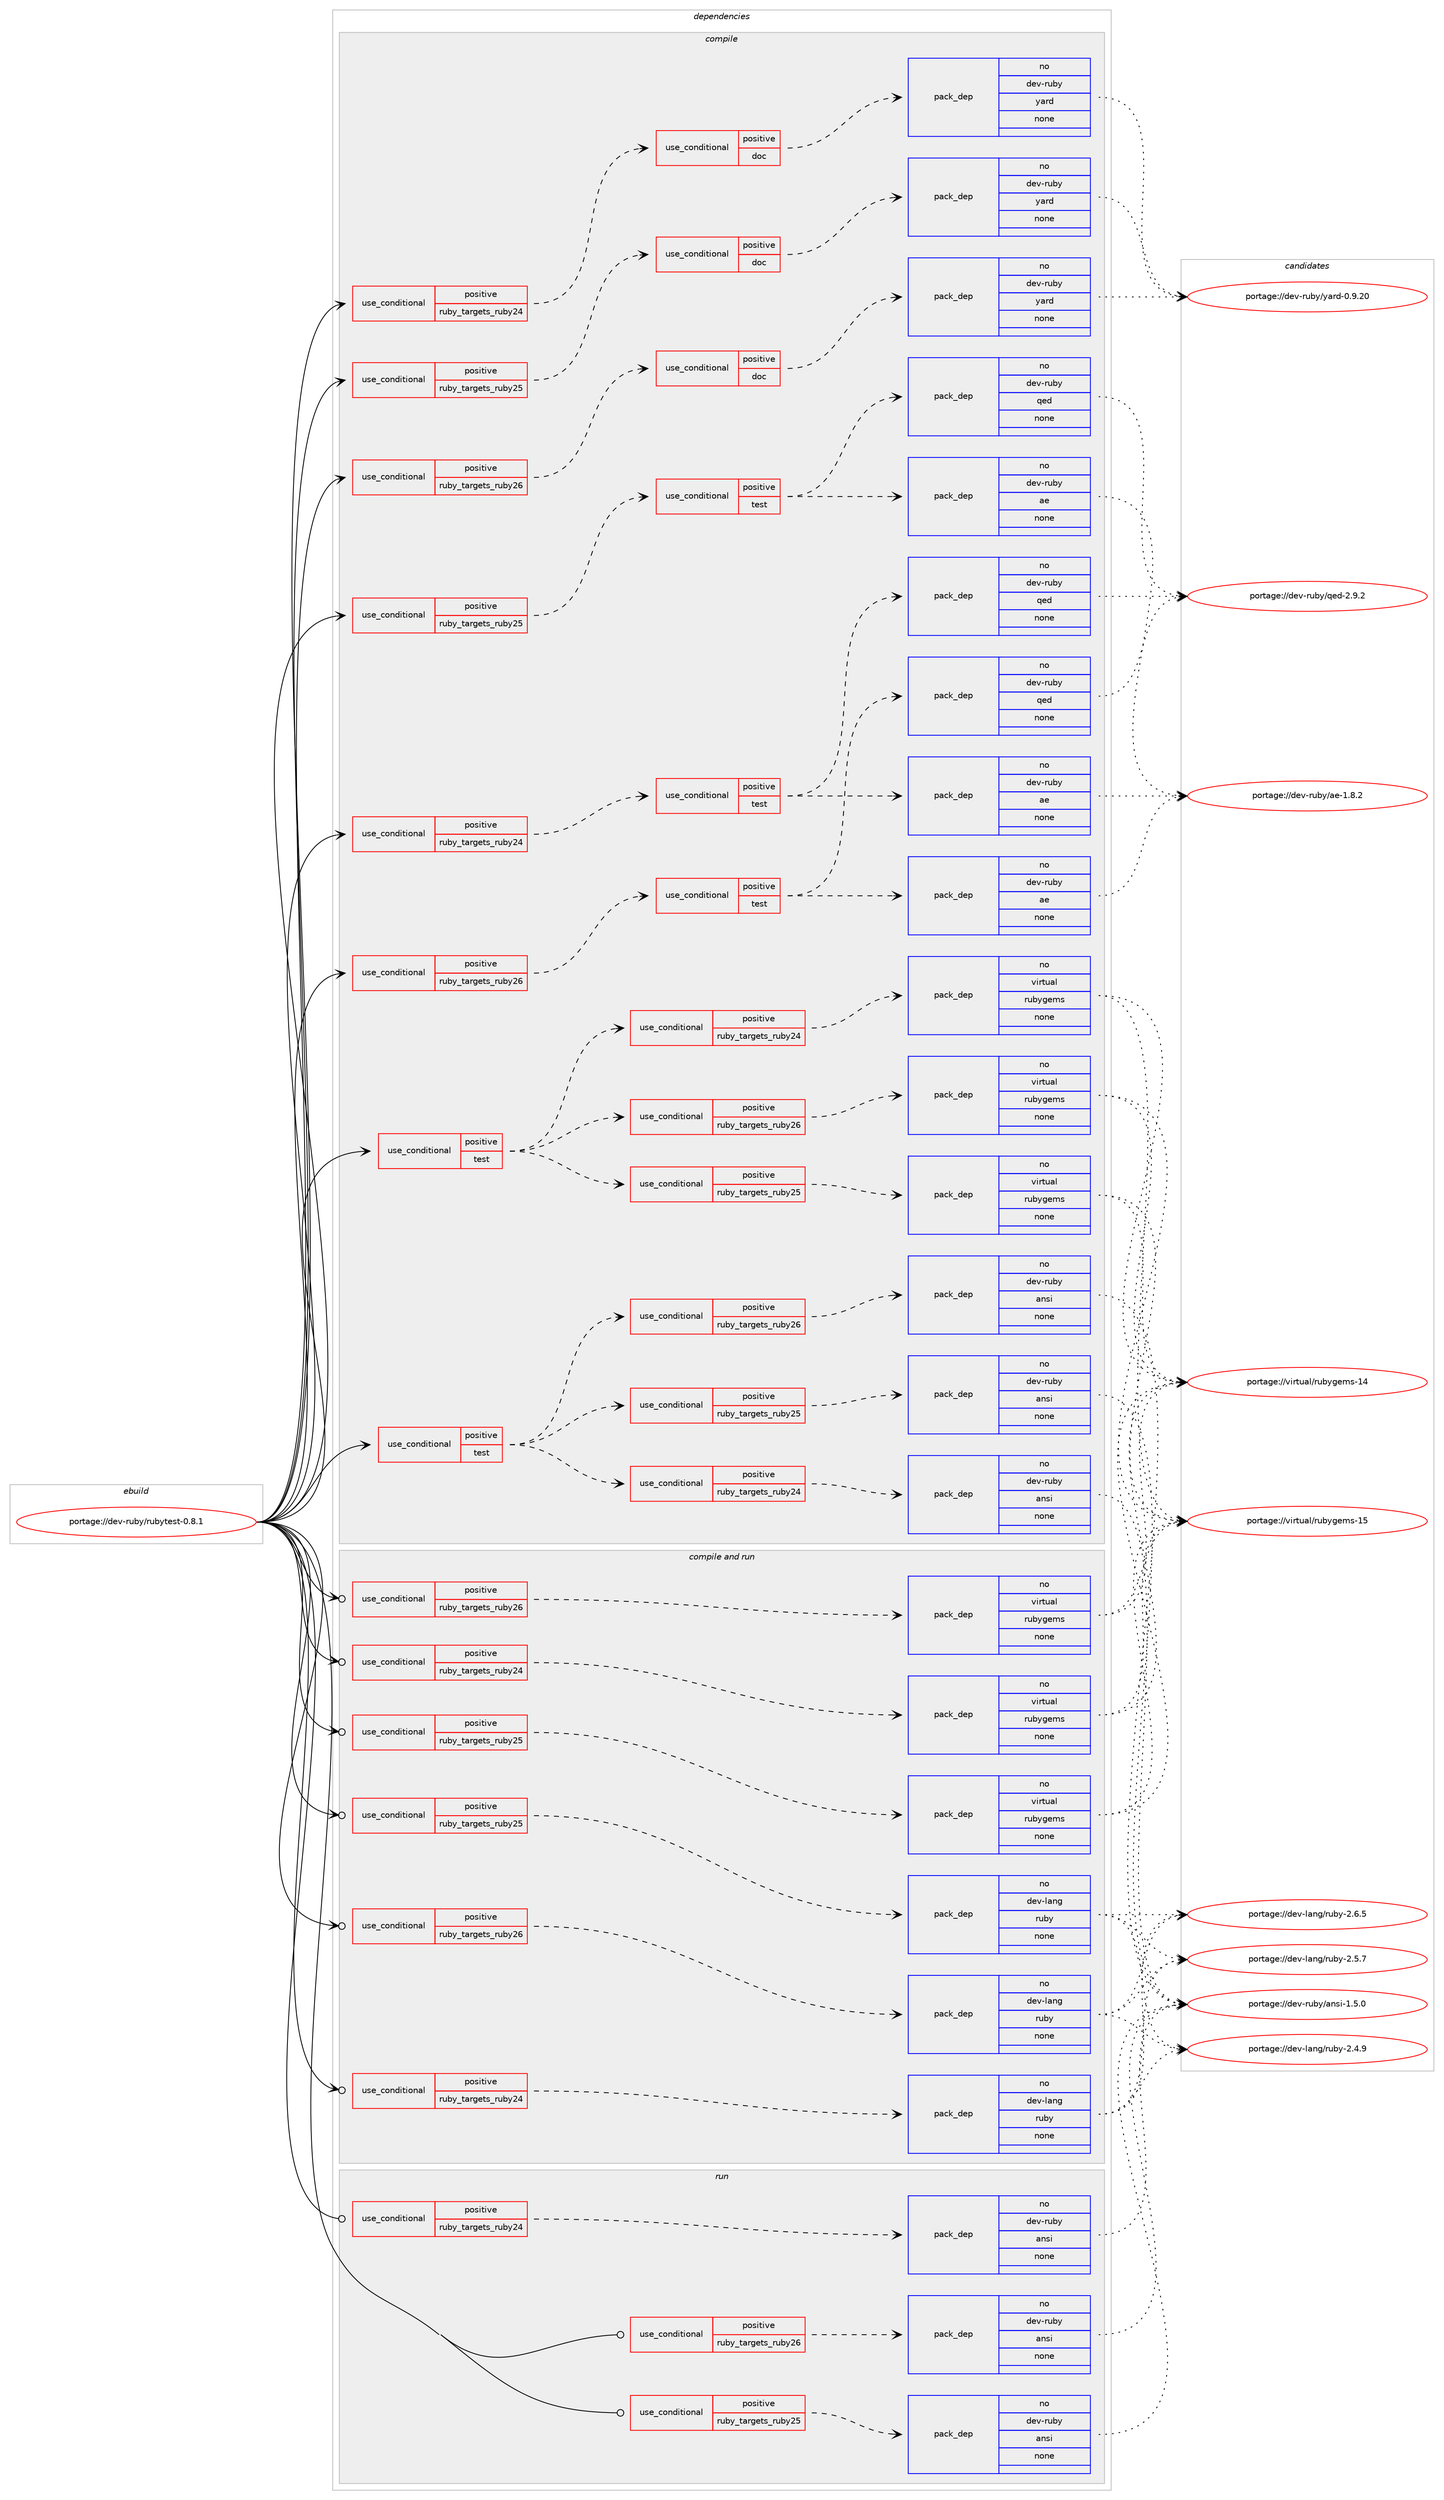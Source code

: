 digraph prolog {

# *************
# Graph options
# *************

newrank=true;
concentrate=true;
compound=true;
graph [rankdir=LR,fontname=Helvetica,fontsize=10,ranksep=1.5];#, ranksep=2.5, nodesep=0.2];
edge  [arrowhead=vee];
node  [fontname=Helvetica,fontsize=10];

# **********
# The ebuild
# **********

subgraph cluster_leftcol {
color=gray;
rank=same;
label=<<i>ebuild</i>>;
id [label="portage://dev-ruby/rubytest-0.8.1", color=red, width=4, href="../dev-ruby/rubytest-0.8.1.svg"];
}

# ****************
# The dependencies
# ****************

subgraph cluster_midcol {
color=gray;
label=<<i>dependencies</i>>;
subgraph cluster_compile {
fillcolor="#eeeeee";
style=filled;
label=<<i>compile</i>>;
subgraph cond65410 {
dependency247807 [label=<<TABLE BORDER="0" CELLBORDER="1" CELLSPACING="0" CELLPADDING="4"><TR><TD ROWSPAN="3" CELLPADDING="10">use_conditional</TD></TR><TR><TD>positive</TD></TR><TR><TD>ruby_targets_ruby24</TD></TR></TABLE>>, shape=none, color=red];
subgraph cond65411 {
dependency247808 [label=<<TABLE BORDER="0" CELLBORDER="1" CELLSPACING="0" CELLPADDING="4"><TR><TD ROWSPAN="3" CELLPADDING="10">use_conditional</TD></TR><TR><TD>positive</TD></TR><TR><TD>doc</TD></TR></TABLE>>, shape=none, color=red];
subgraph pack178842 {
dependency247809 [label=<<TABLE BORDER="0" CELLBORDER="1" CELLSPACING="0" CELLPADDING="4" WIDTH="220"><TR><TD ROWSPAN="6" CELLPADDING="30">pack_dep</TD></TR><TR><TD WIDTH="110">no</TD></TR><TR><TD>dev-ruby</TD></TR><TR><TD>yard</TD></TR><TR><TD>none</TD></TR><TR><TD></TD></TR></TABLE>>, shape=none, color=blue];
}
dependency247808:e -> dependency247809:w [weight=20,style="dashed",arrowhead="vee"];
}
dependency247807:e -> dependency247808:w [weight=20,style="dashed",arrowhead="vee"];
}
id:e -> dependency247807:w [weight=20,style="solid",arrowhead="vee"];
subgraph cond65412 {
dependency247810 [label=<<TABLE BORDER="0" CELLBORDER="1" CELLSPACING="0" CELLPADDING="4"><TR><TD ROWSPAN="3" CELLPADDING="10">use_conditional</TD></TR><TR><TD>positive</TD></TR><TR><TD>ruby_targets_ruby24</TD></TR></TABLE>>, shape=none, color=red];
subgraph cond65413 {
dependency247811 [label=<<TABLE BORDER="0" CELLBORDER="1" CELLSPACING="0" CELLPADDING="4"><TR><TD ROWSPAN="3" CELLPADDING="10">use_conditional</TD></TR><TR><TD>positive</TD></TR><TR><TD>test</TD></TR></TABLE>>, shape=none, color=red];
subgraph pack178843 {
dependency247812 [label=<<TABLE BORDER="0" CELLBORDER="1" CELLSPACING="0" CELLPADDING="4" WIDTH="220"><TR><TD ROWSPAN="6" CELLPADDING="30">pack_dep</TD></TR><TR><TD WIDTH="110">no</TD></TR><TR><TD>dev-ruby</TD></TR><TR><TD>ae</TD></TR><TR><TD>none</TD></TR><TR><TD></TD></TR></TABLE>>, shape=none, color=blue];
}
dependency247811:e -> dependency247812:w [weight=20,style="dashed",arrowhead="vee"];
subgraph pack178844 {
dependency247813 [label=<<TABLE BORDER="0" CELLBORDER="1" CELLSPACING="0" CELLPADDING="4" WIDTH="220"><TR><TD ROWSPAN="6" CELLPADDING="30">pack_dep</TD></TR><TR><TD WIDTH="110">no</TD></TR><TR><TD>dev-ruby</TD></TR><TR><TD>qed</TD></TR><TR><TD>none</TD></TR><TR><TD></TD></TR></TABLE>>, shape=none, color=blue];
}
dependency247811:e -> dependency247813:w [weight=20,style="dashed",arrowhead="vee"];
}
dependency247810:e -> dependency247811:w [weight=20,style="dashed",arrowhead="vee"];
}
id:e -> dependency247810:w [weight=20,style="solid",arrowhead="vee"];
subgraph cond65414 {
dependency247814 [label=<<TABLE BORDER="0" CELLBORDER="1" CELLSPACING="0" CELLPADDING="4"><TR><TD ROWSPAN="3" CELLPADDING="10">use_conditional</TD></TR><TR><TD>positive</TD></TR><TR><TD>ruby_targets_ruby25</TD></TR></TABLE>>, shape=none, color=red];
subgraph cond65415 {
dependency247815 [label=<<TABLE BORDER="0" CELLBORDER="1" CELLSPACING="0" CELLPADDING="4"><TR><TD ROWSPAN="3" CELLPADDING="10">use_conditional</TD></TR><TR><TD>positive</TD></TR><TR><TD>doc</TD></TR></TABLE>>, shape=none, color=red];
subgraph pack178845 {
dependency247816 [label=<<TABLE BORDER="0" CELLBORDER="1" CELLSPACING="0" CELLPADDING="4" WIDTH="220"><TR><TD ROWSPAN="6" CELLPADDING="30">pack_dep</TD></TR><TR><TD WIDTH="110">no</TD></TR><TR><TD>dev-ruby</TD></TR><TR><TD>yard</TD></TR><TR><TD>none</TD></TR><TR><TD></TD></TR></TABLE>>, shape=none, color=blue];
}
dependency247815:e -> dependency247816:w [weight=20,style="dashed",arrowhead="vee"];
}
dependency247814:e -> dependency247815:w [weight=20,style="dashed",arrowhead="vee"];
}
id:e -> dependency247814:w [weight=20,style="solid",arrowhead="vee"];
subgraph cond65416 {
dependency247817 [label=<<TABLE BORDER="0" CELLBORDER="1" CELLSPACING="0" CELLPADDING="4"><TR><TD ROWSPAN="3" CELLPADDING="10">use_conditional</TD></TR><TR><TD>positive</TD></TR><TR><TD>ruby_targets_ruby25</TD></TR></TABLE>>, shape=none, color=red];
subgraph cond65417 {
dependency247818 [label=<<TABLE BORDER="0" CELLBORDER="1" CELLSPACING="0" CELLPADDING="4"><TR><TD ROWSPAN="3" CELLPADDING="10">use_conditional</TD></TR><TR><TD>positive</TD></TR><TR><TD>test</TD></TR></TABLE>>, shape=none, color=red];
subgraph pack178846 {
dependency247819 [label=<<TABLE BORDER="0" CELLBORDER="1" CELLSPACING="0" CELLPADDING="4" WIDTH="220"><TR><TD ROWSPAN="6" CELLPADDING="30">pack_dep</TD></TR><TR><TD WIDTH="110">no</TD></TR><TR><TD>dev-ruby</TD></TR><TR><TD>ae</TD></TR><TR><TD>none</TD></TR><TR><TD></TD></TR></TABLE>>, shape=none, color=blue];
}
dependency247818:e -> dependency247819:w [weight=20,style="dashed",arrowhead="vee"];
subgraph pack178847 {
dependency247820 [label=<<TABLE BORDER="0" CELLBORDER="1" CELLSPACING="0" CELLPADDING="4" WIDTH="220"><TR><TD ROWSPAN="6" CELLPADDING="30">pack_dep</TD></TR><TR><TD WIDTH="110">no</TD></TR><TR><TD>dev-ruby</TD></TR><TR><TD>qed</TD></TR><TR><TD>none</TD></TR><TR><TD></TD></TR></TABLE>>, shape=none, color=blue];
}
dependency247818:e -> dependency247820:w [weight=20,style="dashed",arrowhead="vee"];
}
dependency247817:e -> dependency247818:w [weight=20,style="dashed",arrowhead="vee"];
}
id:e -> dependency247817:w [weight=20,style="solid",arrowhead="vee"];
subgraph cond65418 {
dependency247821 [label=<<TABLE BORDER="0" CELLBORDER="1" CELLSPACING="0" CELLPADDING="4"><TR><TD ROWSPAN="3" CELLPADDING="10">use_conditional</TD></TR><TR><TD>positive</TD></TR><TR><TD>ruby_targets_ruby26</TD></TR></TABLE>>, shape=none, color=red];
subgraph cond65419 {
dependency247822 [label=<<TABLE BORDER="0" CELLBORDER="1" CELLSPACING="0" CELLPADDING="4"><TR><TD ROWSPAN="3" CELLPADDING="10">use_conditional</TD></TR><TR><TD>positive</TD></TR><TR><TD>doc</TD></TR></TABLE>>, shape=none, color=red];
subgraph pack178848 {
dependency247823 [label=<<TABLE BORDER="0" CELLBORDER="1" CELLSPACING="0" CELLPADDING="4" WIDTH="220"><TR><TD ROWSPAN="6" CELLPADDING="30">pack_dep</TD></TR><TR><TD WIDTH="110">no</TD></TR><TR><TD>dev-ruby</TD></TR><TR><TD>yard</TD></TR><TR><TD>none</TD></TR><TR><TD></TD></TR></TABLE>>, shape=none, color=blue];
}
dependency247822:e -> dependency247823:w [weight=20,style="dashed",arrowhead="vee"];
}
dependency247821:e -> dependency247822:w [weight=20,style="dashed",arrowhead="vee"];
}
id:e -> dependency247821:w [weight=20,style="solid",arrowhead="vee"];
subgraph cond65420 {
dependency247824 [label=<<TABLE BORDER="0" CELLBORDER="1" CELLSPACING="0" CELLPADDING="4"><TR><TD ROWSPAN="3" CELLPADDING="10">use_conditional</TD></TR><TR><TD>positive</TD></TR><TR><TD>ruby_targets_ruby26</TD></TR></TABLE>>, shape=none, color=red];
subgraph cond65421 {
dependency247825 [label=<<TABLE BORDER="0" CELLBORDER="1" CELLSPACING="0" CELLPADDING="4"><TR><TD ROWSPAN="3" CELLPADDING="10">use_conditional</TD></TR><TR><TD>positive</TD></TR><TR><TD>test</TD></TR></TABLE>>, shape=none, color=red];
subgraph pack178849 {
dependency247826 [label=<<TABLE BORDER="0" CELLBORDER="1" CELLSPACING="0" CELLPADDING="4" WIDTH="220"><TR><TD ROWSPAN="6" CELLPADDING="30">pack_dep</TD></TR><TR><TD WIDTH="110">no</TD></TR><TR><TD>dev-ruby</TD></TR><TR><TD>ae</TD></TR><TR><TD>none</TD></TR><TR><TD></TD></TR></TABLE>>, shape=none, color=blue];
}
dependency247825:e -> dependency247826:w [weight=20,style="dashed",arrowhead="vee"];
subgraph pack178850 {
dependency247827 [label=<<TABLE BORDER="0" CELLBORDER="1" CELLSPACING="0" CELLPADDING="4" WIDTH="220"><TR><TD ROWSPAN="6" CELLPADDING="30">pack_dep</TD></TR><TR><TD WIDTH="110">no</TD></TR><TR><TD>dev-ruby</TD></TR><TR><TD>qed</TD></TR><TR><TD>none</TD></TR><TR><TD></TD></TR></TABLE>>, shape=none, color=blue];
}
dependency247825:e -> dependency247827:w [weight=20,style="dashed",arrowhead="vee"];
}
dependency247824:e -> dependency247825:w [weight=20,style="dashed",arrowhead="vee"];
}
id:e -> dependency247824:w [weight=20,style="solid",arrowhead="vee"];
subgraph cond65422 {
dependency247828 [label=<<TABLE BORDER="0" CELLBORDER="1" CELLSPACING="0" CELLPADDING="4"><TR><TD ROWSPAN="3" CELLPADDING="10">use_conditional</TD></TR><TR><TD>positive</TD></TR><TR><TD>test</TD></TR></TABLE>>, shape=none, color=red];
subgraph cond65423 {
dependency247829 [label=<<TABLE BORDER="0" CELLBORDER="1" CELLSPACING="0" CELLPADDING="4"><TR><TD ROWSPAN="3" CELLPADDING="10">use_conditional</TD></TR><TR><TD>positive</TD></TR><TR><TD>ruby_targets_ruby24</TD></TR></TABLE>>, shape=none, color=red];
subgraph pack178851 {
dependency247830 [label=<<TABLE BORDER="0" CELLBORDER="1" CELLSPACING="0" CELLPADDING="4" WIDTH="220"><TR><TD ROWSPAN="6" CELLPADDING="30">pack_dep</TD></TR><TR><TD WIDTH="110">no</TD></TR><TR><TD>dev-ruby</TD></TR><TR><TD>ansi</TD></TR><TR><TD>none</TD></TR><TR><TD></TD></TR></TABLE>>, shape=none, color=blue];
}
dependency247829:e -> dependency247830:w [weight=20,style="dashed",arrowhead="vee"];
}
dependency247828:e -> dependency247829:w [weight=20,style="dashed",arrowhead="vee"];
subgraph cond65424 {
dependency247831 [label=<<TABLE BORDER="0" CELLBORDER="1" CELLSPACING="0" CELLPADDING="4"><TR><TD ROWSPAN="3" CELLPADDING="10">use_conditional</TD></TR><TR><TD>positive</TD></TR><TR><TD>ruby_targets_ruby25</TD></TR></TABLE>>, shape=none, color=red];
subgraph pack178852 {
dependency247832 [label=<<TABLE BORDER="0" CELLBORDER="1" CELLSPACING="0" CELLPADDING="4" WIDTH="220"><TR><TD ROWSPAN="6" CELLPADDING="30">pack_dep</TD></TR><TR><TD WIDTH="110">no</TD></TR><TR><TD>dev-ruby</TD></TR><TR><TD>ansi</TD></TR><TR><TD>none</TD></TR><TR><TD></TD></TR></TABLE>>, shape=none, color=blue];
}
dependency247831:e -> dependency247832:w [weight=20,style="dashed",arrowhead="vee"];
}
dependency247828:e -> dependency247831:w [weight=20,style="dashed",arrowhead="vee"];
subgraph cond65425 {
dependency247833 [label=<<TABLE BORDER="0" CELLBORDER="1" CELLSPACING="0" CELLPADDING="4"><TR><TD ROWSPAN="3" CELLPADDING="10">use_conditional</TD></TR><TR><TD>positive</TD></TR><TR><TD>ruby_targets_ruby26</TD></TR></TABLE>>, shape=none, color=red];
subgraph pack178853 {
dependency247834 [label=<<TABLE BORDER="0" CELLBORDER="1" CELLSPACING="0" CELLPADDING="4" WIDTH="220"><TR><TD ROWSPAN="6" CELLPADDING="30">pack_dep</TD></TR><TR><TD WIDTH="110">no</TD></TR><TR><TD>dev-ruby</TD></TR><TR><TD>ansi</TD></TR><TR><TD>none</TD></TR><TR><TD></TD></TR></TABLE>>, shape=none, color=blue];
}
dependency247833:e -> dependency247834:w [weight=20,style="dashed",arrowhead="vee"];
}
dependency247828:e -> dependency247833:w [weight=20,style="dashed",arrowhead="vee"];
}
id:e -> dependency247828:w [weight=20,style="solid",arrowhead="vee"];
subgraph cond65426 {
dependency247835 [label=<<TABLE BORDER="0" CELLBORDER="1" CELLSPACING="0" CELLPADDING="4"><TR><TD ROWSPAN="3" CELLPADDING="10">use_conditional</TD></TR><TR><TD>positive</TD></TR><TR><TD>test</TD></TR></TABLE>>, shape=none, color=red];
subgraph cond65427 {
dependency247836 [label=<<TABLE BORDER="0" CELLBORDER="1" CELLSPACING="0" CELLPADDING="4"><TR><TD ROWSPAN="3" CELLPADDING="10">use_conditional</TD></TR><TR><TD>positive</TD></TR><TR><TD>ruby_targets_ruby24</TD></TR></TABLE>>, shape=none, color=red];
subgraph pack178854 {
dependency247837 [label=<<TABLE BORDER="0" CELLBORDER="1" CELLSPACING="0" CELLPADDING="4" WIDTH="220"><TR><TD ROWSPAN="6" CELLPADDING="30">pack_dep</TD></TR><TR><TD WIDTH="110">no</TD></TR><TR><TD>virtual</TD></TR><TR><TD>rubygems</TD></TR><TR><TD>none</TD></TR><TR><TD></TD></TR></TABLE>>, shape=none, color=blue];
}
dependency247836:e -> dependency247837:w [weight=20,style="dashed",arrowhead="vee"];
}
dependency247835:e -> dependency247836:w [weight=20,style="dashed",arrowhead="vee"];
subgraph cond65428 {
dependency247838 [label=<<TABLE BORDER="0" CELLBORDER="1" CELLSPACING="0" CELLPADDING="4"><TR><TD ROWSPAN="3" CELLPADDING="10">use_conditional</TD></TR><TR><TD>positive</TD></TR><TR><TD>ruby_targets_ruby25</TD></TR></TABLE>>, shape=none, color=red];
subgraph pack178855 {
dependency247839 [label=<<TABLE BORDER="0" CELLBORDER="1" CELLSPACING="0" CELLPADDING="4" WIDTH="220"><TR><TD ROWSPAN="6" CELLPADDING="30">pack_dep</TD></TR><TR><TD WIDTH="110">no</TD></TR><TR><TD>virtual</TD></TR><TR><TD>rubygems</TD></TR><TR><TD>none</TD></TR><TR><TD></TD></TR></TABLE>>, shape=none, color=blue];
}
dependency247838:e -> dependency247839:w [weight=20,style="dashed",arrowhead="vee"];
}
dependency247835:e -> dependency247838:w [weight=20,style="dashed",arrowhead="vee"];
subgraph cond65429 {
dependency247840 [label=<<TABLE BORDER="0" CELLBORDER="1" CELLSPACING="0" CELLPADDING="4"><TR><TD ROWSPAN="3" CELLPADDING="10">use_conditional</TD></TR><TR><TD>positive</TD></TR><TR><TD>ruby_targets_ruby26</TD></TR></TABLE>>, shape=none, color=red];
subgraph pack178856 {
dependency247841 [label=<<TABLE BORDER="0" CELLBORDER="1" CELLSPACING="0" CELLPADDING="4" WIDTH="220"><TR><TD ROWSPAN="6" CELLPADDING="30">pack_dep</TD></TR><TR><TD WIDTH="110">no</TD></TR><TR><TD>virtual</TD></TR><TR><TD>rubygems</TD></TR><TR><TD>none</TD></TR><TR><TD></TD></TR></TABLE>>, shape=none, color=blue];
}
dependency247840:e -> dependency247841:w [weight=20,style="dashed",arrowhead="vee"];
}
dependency247835:e -> dependency247840:w [weight=20,style="dashed",arrowhead="vee"];
}
id:e -> dependency247835:w [weight=20,style="solid",arrowhead="vee"];
}
subgraph cluster_compileandrun {
fillcolor="#eeeeee";
style=filled;
label=<<i>compile and run</i>>;
subgraph cond65430 {
dependency247842 [label=<<TABLE BORDER="0" CELLBORDER="1" CELLSPACING="0" CELLPADDING="4"><TR><TD ROWSPAN="3" CELLPADDING="10">use_conditional</TD></TR><TR><TD>positive</TD></TR><TR><TD>ruby_targets_ruby24</TD></TR></TABLE>>, shape=none, color=red];
subgraph pack178857 {
dependency247843 [label=<<TABLE BORDER="0" CELLBORDER="1" CELLSPACING="0" CELLPADDING="4" WIDTH="220"><TR><TD ROWSPAN="6" CELLPADDING="30">pack_dep</TD></TR><TR><TD WIDTH="110">no</TD></TR><TR><TD>dev-lang</TD></TR><TR><TD>ruby</TD></TR><TR><TD>none</TD></TR><TR><TD></TD></TR></TABLE>>, shape=none, color=blue];
}
dependency247842:e -> dependency247843:w [weight=20,style="dashed",arrowhead="vee"];
}
id:e -> dependency247842:w [weight=20,style="solid",arrowhead="odotvee"];
subgraph cond65431 {
dependency247844 [label=<<TABLE BORDER="0" CELLBORDER="1" CELLSPACING="0" CELLPADDING="4"><TR><TD ROWSPAN="3" CELLPADDING="10">use_conditional</TD></TR><TR><TD>positive</TD></TR><TR><TD>ruby_targets_ruby24</TD></TR></TABLE>>, shape=none, color=red];
subgraph pack178858 {
dependency247845 [label=<<TABLE BORDER="0" CELLBORDER="1" CELLSPACING="0" CELLPADDING="4" WIDTH="220"><TR><TD ROWSPAN="6" CELLPADDING="30">pack_dep</TD></TR><TR><TD WIDTH="110">no</TD></TR><TR><TD>virtual</TD></TR><TR><TD>rubygems</TD></TR><TR><TD>none</TD></TR><TR><TD></TD></TR></TABLE>>, shape=none, color=blue];
}
dependency247844:e -> dependency247845:w [weight=20,style="dashed",arrowhead="vee"];
}
id:e -> dependency247844:w [weight=20,style="solid",arrowhead="odotvee"];
subgraph cond65432 {
dependency247846 [label=<<TABLE BORDER="0" CELLBORDER="1" CELLSPACING="0" CELLPADDING="4"><TR><TD ROWSPAN="3" CELLPADDING="10">use_conditional</TD></TR><TR><TD>positive</TD></TR><TR><TD>ruby_targets_ruby25</TD></TR></TABLE>>, shape=none, color=red];
subgraph pack178859 {
dependency247847 [label=<<TABLE BORDER="0" CELLBORDER="1" CELLSPACING="0" CELLPADDING="4" WIDTH="220"><TR><TD ROWSPAN="6" CELLPADDING="30">pack_dep</TD></TR><TR><TD WIDTH="110">no</TD></TR><TR><TD>dev-lang</TD></TR><TR><TD>ruby</TD></TR><TR><TD>none</TD></TR><TR><TD></TD></TR></TABLE>>, shape=none, color=blue];
}
dependency247846:e -> dependency247847:w [weight=20,style="dashed",arrowhead="vee"];
}
id:e -> dependency247846:w [weight=20,style="solid",arrowhead="odotvee"];
subgraph cond65433 {
dependency247848 [label=<<TABLE BORDER="0" CELLBORDER="1" CELLSPACING="0" CELLPADDING="4"><TR><TD ROWSPAN="3" CELLPADDING="10">use_conditional</TD></TR><TR><TD>positive</TD></TR><TR><TD>ruby_targets_ruby25</TD></TR></TABLE>>, shape=none, color=red];
subgraph pack178860 {
dependency247849 [label=<<TABLE BORDER="0" CELLBORDER="1" CELLSPACING="0" CELLPADDING="4" WIDTH="220"><TR><TD ROWSPAN="6" CELLPADDING="30">pack_dep</TD></TR><TR><TD WIDTH="110">no</TD></TR><TR><TD>virtual</TD></TR><TR><TD>rubygems</TD></TR><TR><TD>none</TD></TR><TR><TD></TD></TR></TABLE>>, shape=none, color=blue];
}
dependency247848:e -> dependency247849:w [weight=20,style="dashed",arrowhead="vee"];
}
id:e -> dependency247848:w [weight=20,style="solid",arrowhead="odotvee"];
subgraph cond65434 {
dependency247850 [label=<<TABLE BORDER="0" CELLBORDER="1" CELLSPACING="0" CELLPADDING="4"><TR><TD ROWSPAN="3" CELLPADDING="10">use_conditional</TD></TR><TR><TD>positive</TD></TR><TR><TD>ruby_targets_ruby26</TD></TR></TABLE>>, shape=none, color=red];
subgraph pack178861 {
dependency247851 [label=<<TABLE BORDER="0" CELLBORDER="1" CELLSPACING="0" CELLPADDING="4" WIDTH="220"><TR><TD ROWSPAN="6" CELLPADDING="30">pack_dep</TD></TR><TR><TD WIDTH="110">no</TD></TR><TR><TD>dev-lang</TD></TR><TR><TD>ruby</TD></TR><TR><TD>none</TD></TR><TR><TD></TD></TR></TABLE>>, shape=none, color=blue];
}
dependency247850:e -> dependency247851:w [weight=20,style="dashed",arrowhead="vee"];
}
id:e -> dependency247850:w [weight=20,style="solid",arrowhead="odotvee"];
subgraph cond65435 {
dependency247852 [label=<<TABLE BORDER="0" CELLBORDER="1" CELLSPACING="0" CELLPADDING="4"><TR><TD ROWSPAN="3" CELLPADDING="10">use_conditional</TD></TR><TR><TD>positive</TD></TR><TR><TD>ruby_targets_ruby26</TD></TR></TABLE>>, shape=none, color=red];
subgraph pack178862 {
dependency247853 [label=<<TABLE BORDER="0" CELLBORDER="1" CELLSPACING="0" CELLPADDING="4" WIDTH="220"><TR><TD ROWSPAN="6" CELLPADDING="30">pack_dep</TD></TR><TR><TD WIDTH="110">no</TD></TR><TR><TD>virtual</TD></TR><TR><TD>rubygems</TD></TR><TR><TD>none</TD></TR><TR><TD></TD></TR></TABLE>>, shape=none, color=blue];
}
dependency247852:e -> dependency247853:w [weight=20,style="dashed",arrowhead="vee"];
}
id:e -> dependency247852:w [weight=20,style="solid",arrowhead="odotvee"];
}
subgraph cluster_run {
fillcolor="#eeeeee";
style=filled;
label=<<i>run</i>>;
subgraph cond65436 {
dependency247854 [label=<<TABLE BORDER="0" CELLBORDER="1" CELLSPACING="0" CELLPADDING="4"><TR><TD ROWSPAN="3" CELLPADDING="10">use_conditional</TD></TR><TR><TD>positive</TD></TR><TR><TD>ruby_targets_ruby24</TD></TR></TABLE>>, shape=none, color=red];
subgraph pack178863 {
dependency247855 [label=<<TABLE BORDER="0" CELLBORDER="1" CELLSPACING="0" CELLPADDING="4" WIDTH="220"><TR><TD ROWSPAN="6" CELLPADDING="30">pack_dep</TD></TR><TR><TD WIDTH="110">no</TD></TR><TR><TD>dev-ruby</TD></TR><TR><TD>ansi</TD></TR><TR><TD>none</TD></TR><TR><TD></TD></TR></TABLE>>, shape=none, color=blue];
}
dependency247854:e -> dependency247855:w [weight=20,style="dashed",arrowhead="vee"];
}
id:e -> dependency247854:w [weight=20,style="solid",arrowhead="odot"];
subgraph cond65437 {
dependency247856 [label=<<TABLE BORDER="0" CELLBORDER="1" CELLSPACING="0" CELLPADDING="4"><TR><TD ROWSPAN="3" CELLPADDING="10">use_conditional</TD></TR><TR><TD>positive</TD></TR><TR><TD>ruby_targets_ruby25</TD></TR></TABLE>>, shape=none, color=red];
subgraph pack178864 {
dependency247857 [label=<<TABLE BORDER="0" CELLBORDER="1" CELLSPACING="0" CELLPADDING="4" WIDTH="220"><TR><TD ROWSPAN="6" CELLPADDING="30">pack_dep</TD></TR><TR><TD WIDTH="110">no</TD></TR><TR><TD>dev-ruby</TD></TR><TR><TD>ansi</TD></TR><TR><TD>none</TD></TR><TR><TD></TD></TR></TABLE>>, shape=none, color=blue];
}
dependency247856:e -> dependency247857:w [weight=20,style="dashed",arrowhead="vee"];
}
id:e -> dependency247856:w [weight=20,style="solid",arrowhead="odot"];
subgraph cond65438 {
dependency247858 [label=<<TABLE BORDER="0" CELLBORDER="1" CELLSPACING="0" CELLPADDING="4"><TR><TD ROWSPAN="3" CELLPADDING="10">use_conditional</TD></TR><TR><TD>positive</TD></TR><TR><TD>ruby_targets_ruby26</TD></TR></TABLE>>, shape=none, color=red];
subgraph pack178865 {
dependency247859 [label=<<TABLE BORDER="0" CELLBORDER="1" CELLSPACING="0" CELLPADDING="4" WIDTH="220"><TR><TD ROWSPAN="6" CELLPADDING="30">pack_dep</TD></TR><TR><TD WIDTH="110">no</TD></TR><TR><TD>dev-ruby</TD></TR><TR><TD>ansi</TD></TR><TR><TD>none</TD></TR><TR><TD></TD></TR></TABLE>>, shape=none, color=blue];
}
dependency247858:e -> dependency247859:w [weight=20,style="dashed",arrowhead="vee"];
}
id:e -> dependency247858:w [weight=20,style="solid",arrowhead="odot"];
}
}

# **************
# The candidates
# **************

subgraph cluster_choices {
rank=same;
color=gray;
label=<<i>candidates</i>>;

subgraph choice178842 {
color=black;
nodesep=1;
choiceportage1001011184511411798121471219711410045484657465048 [label="portage://dev-ruby/yard-0.9.20", color=red, width=4,href="../dev-ruby/yard-0.9.20.svg"];
dependency247809:e -> choiceportage1001011184511411798121471219711410045484657465048:w [style=dotted,weight="100"];
}
subgraph choice178843 {
color=black;
nodesep=1;
choiceportage10010111845114117981214797101454946564650 [label="portage://dev-ruby/ae-1.8.2", color=red, width=4,href="../dev-ruby/ae-1.8.2.svg"];
dependency247812:e -> choiceportage10010111845114117981214797101454946564650:w [style=dotted,weight="100"];
}
subgraph choice178844 {
color=black;
nodesep=1;
choiceportage100101118451141179812147113101100455046574650 [label="portage://dev-ruby/qed-2.9.2", color=red, width=4,href="../dev-ruby/qed-2.9.2.svg"];
dependency247813:e -> choiceportage100101118451141179812147113101100455046574650:w [style=dotted,weight="100"];
}
subgraph choice178845 {
color=black;
nodesep=1;
choiceportage1001011184511411798121471219711410045484657465048 [label="portage://dev-ruby/yard-0.9.20", color=red, width=4,href="../dev-ruby/yard-0.9.20.svg"];
dependency247816:e -> choiceportage1001011184511411798121471219711410045484657465048:w [style=dotted,weight="100"];
}
subgraph choice178846 {
color=black;
nodesep=1;
choiceportage10010111845114117981214797101454946564650 [label="portage://dev-ruby/ae-1.8.2", color=red, width=4,href="../dev-ruby/ae-1.8.2.svg"];
dependency247819:e -> choiceportage10010111845114117981214797101454946564650:w [style=dotted,weight="100"];
}
subgraph choice178847 {
color=black;
nodesep=1;
choiceportage100101118451141179812147113101100455046574650 [label="portage://dev-ruby/qed-2.9.2", color=red, width=4,href="../dev-ruby/qed-2.9.2.svg"];
dependency247820:e -> choiceportage100101118451141179812147113101100455046574650:w [style=dotted,weight="100"];
}
subgraph choice178848 {
color=black;
nodesep=1;
choiceportage1001011184511411798121471219711410045484657465048 [label="portage://dev-ruby/yard-0.9.20", color=red, width=4,href="../dev-ruby/yard-0.9.20.svg"];
dependency247823:e -> choiceportage1001011184511411798121471219711410045484657465048:w [style=dotted,weight="100"];
}
subgraph choice178849 {
color=black;
nodesep=1;
choiceportage10010111845114117981214797101454946564650 [label="portage://dev-ruby/ae-1.8.2", color=red, width=4,href="../dev-ruby/ae-1.8.2.svg"];
dependency247826:e -> choiceportage10010111845114117981214797101454946564650:w [style=dotted,weight="100"];
}
subgraph choice178850 {
color=black;
nodesep=1;
choiceportage100101118451141179812147113101100455046574650 [label="portage://dev-ruby/qed-2.9.2", color=red, width=4,href="../dev-ruby/qed-2.9.2.svg"];
dependency247827:e -> choiceportage100101118451141179812147113101100455046574650:w [style=dotted,weight="100"];
}
subgraph choice178851 {
color=black;
nodesep=1;
choiceportage10010111845114117981214797110115105454946534648 [label="portage://dev-ruby/ansi-1.5.0", color=red, width=4,href="../dev-ruby/ansi-1.5.0.svg"];
dependency247830:e -> choiceportage10010111845114117981214797110115105454946534648:w [style=dotted,weight="100"];
}
subgraph choice178852 {
color=black;
nodesep=1;
choiceportage10010111845114117981214797110115105454946534648 [label="portage://dev-ruby/ansi-1.5.0", color=red, width=4,href="../dev-ruby/ansi-1.5.0.svg"];
dependency247832:e -> choiceportage10010111845114117981214797110115105454946534648:w [style=dotted,weight="100"];
}
subgraph choice178853 {
color=black;
nodesep=1;
choiceportage10010111845114117981214797110115105454946534648 [label="portage://dev-ruby/ansi-1.5.0", color=red, width=4,href="../dev-ruby/ansi-1.5.0.svg"];
dependency247834:e -> choiceportage10010111845114117981214797110115105454946534648:w [style=dotted,weight="100"];
}
subgraph choice178854 {
color=black;
nodesep=1;
choiceportage118105114116117971084711411798121103101109115454952 [label="portage://virtual/rubygems-14", color=red, width=4,href="../virtual/rubygems-14.svg"];
choiceportage118105114116117971084711411798121103101109115454953 [label="portage://virtual/rubygems-15", color=red, width=4,href="../virtual/rubygems-15.svg"];
dependency247837:e -> choiceportage118105114116117971084711411798121103101109115454952:w [style=dotted,weight="100"];
dependency247837:e -> choiceportage118105114116117971084711411798121103101109115454953:w [style=dotted,weight="100"];
}
subgraph choice178855 {
color=black;
nodesep=1;
choiceportage118105114116117971084711411798121103101109115454952 [label="portage://virtual/rubygems-14", color=red, width=4,href="../virtual/rubygems-14.svg"];
choiceportage118105114116117971084711411798121103101109115454953 [label="portage://virtual/rubygems-15", color=red, width=4,href="../virtual/rubygems-15.svg"];
dependency247839:e -> choiceportage118105114116117971084711411798121103101109115454952:w [style=dotted,weight="100"];
dependency247839:e -> choiceportage118105114116117971084711411798121103101109115454953:w [style=dotted,weight="100"];
}
subgraph choice178856 {
color=black;
nodesep=1;
choiceportage118105114116117971084711411798121103101109115454952 [label="portage://virtual/rubygems-14", color=red, width=4,href="../virtual/rubygems-14.svg"];
choiceportage118105114116117971084711411798121103101109115454953 [label="portage://virtual/rubygems-15", color=red, width=4,href="../virtual/rubygems-15.svg"];
dependency247841:e -> choiceportage118105114116117971084711411798121103101109115454952:w [style=dotted,weight="100"];
dependency247841:e -> choiceportage118105114116117971084711411798121103101109115454953:w [style=dotted,weight="100"];
}
subgraph choice178857 {
color=black;
nodesep=1;
choiceportage10010111845108971101034711411798121455046524657 [label="portage://dev-lang/ruby-2.4.9", color=red, width=4,href="../dev-lang/ruby-2.4.9.svg"];
choiceportage10010111845108971101034711411798121455046534655 [label="portage://dev-lang/ruby-2.5.7", color=red, width=4,href="../dev-lang/ruby-2.5.7.svg"];
choiceportage10010111845108971101034711411798121455046544653 [label="portage://dev-lang/ruby-2.6.5", color=red, width=4,href="../dev-lang/ruby-2.6.5.svg"];
dependency247843:e -> choiceportage10010111845108971101034711411798121455046524657:w [style=dotted,weight="100"];
dependency247843:e -> choiceportage10010111845108971101034711411798121455046534655:w [style=dotted,weight="100"];
dependency247843:e -> choiceportage10010111845108971101034711411798121455046544653:w [style=dotted,weight="100"];
}
subgraph choice178858 {
color=black;
nodesep=1;
choiceportage118105114116117971084711411798121103101109115454952 [label="portage://virtual/rubygems-14", color=red, width=4,href="../virtual/rubygems-14.svg"];
choiceportage118105114116117971084711411798121103101109115454953 [label="portage://virtual/rubygems-15", color=red, width=4,href="../virtual/rubygems-15.svg"];
dependency247845:e -> choiceportage118105114116117971084711411798121103101109115454952:w [style=dotted,weight="100"];
dependency247845:e -> choiceportage118105114116117971084711411798121103101109115454953:w [style=dotted,weight="100"];
}
subgraph choice178859 {
color=black;
nodesep=1;
choiceportage10010111845108971101034711411798121455046524657 [label="portage://dev-lang/ruby-2.4.9", color=red, width=4,href="../dev-lang/ruby-2.4.9.svg"];
choiceportage10010111845108971101034711411798121455046534655 [label="portage://dev-lang/ruby-2.5.7", color=red, width=4,href="../dev-lang/ruby-2.5.7.svg"];
choiceportage10010111845108971101034711411798121455046544653 [label="portage://dev-lang/ruby-2.6.5", color=red, width=4,href="../dev-lang/ruby-2.6.5.svg"];
dependency247847:e -> choiceportage10010111845108971101034711411798121455046524657:w [style=dotted,weight="100"];
dependency247847:e -> choiceportage10010111845108971101034711411798121455046534655:w [style=dotted,weight="100"];
dependency247847:e -> choiceportage10010111845108971101034711411798121455046544653:w [style=dotted,weight="100"];
}
subgraph choice178860 {
color=black;
nodesep=1;
choiceportage118105114116117971084711411798121103101109115454952 [label="portage://virtual/rubygems-14", color=red, width=4,href="../virtual/rubygems-14.svg"];
choiceportage118105114116117971084711411798121103101109115454953 [label="portage://virtual/rubygems-15", color=red, width=4,href="../virtual/rubygems-15.svg"];
dependency247849:e -> choiceportage118105114116117971084711411798121103101109115454952:w [style=dotted,weight="100"];
dependency247849:e -> choiceportage118105114116117971084711411798121103101109115454953:w [style=dotted,weight="100"];
}
subgraph choice178861 {
color=black;
nodesep=1;
choiceportage10010111845108971101034711411798121455046524657 [label="portage://dev-lang/ruby-2.4.9", color=red, width=4,href="../dev-lang/ruby-2.4.9.svg"];
choiceportage10010111845108971101034711411798121455046534655 [label="portage://dev-lang/ruby-2.5.7", color=red, width=4,href="../dev-lang/ruby-2.5.7.svg"];
choiceportage10010111845108971101034711411798121455046544653 [label="portage://dev-lang/ruby-2.6.5", color=red, width=4,href="../dev-lang/ruby-2.6.5.svg"];
dependency247851:e -> choiceportage10010111845108971101034711411798121455046524657:w [style=dotted,weight="100"];
dependency247851:e -> choiceportage10010111845108971101034711411798121455046534655:w [style=dotted,weight="100"];
dependency247851:e -> choiceportage10010111845108971101034711411798121455046544653:w [style=dotted,weight="100"];
}
subgraph choice178862 {
color=black;
nodesep=1;
choiceportage118105114116117971084711411798121103101109115454952 [label="portage://virtual/rubygems-14", color=red, width=4,href="../virtual/rubygems-14.svg"];
choiceportage118105114116117971084711411798121103101109115454953 [label="portage://virtual/rubygems-15", color=red, width=4,href="../virtual/rubygems-15.svg"];
dependency247853:e -> choiceportage118105114116117971084711411798121103101109115454952:w [style=dotted,weight="100"];
dependency247853:e -> choiceportage118105114116117971084711411798121103101109115454953:w [style=dotted,weight="100"];
}
subgraph choice178863 {
color=black;
nodesep=1;
choiceportage10010111845114117981214797110115105454946534648 [label="portage://dev-ruby/ansi-1.5.0", color=red, width=4,href="../dev-ruby/ansi-1.5.0.svg"];
dependency247855:e -> choiceportage10010111845114117981214797110115105454946534648:w [style=dotted,weight="100"];
}
subgraph choice178864 {
color=black;
nodesep=1;
choiceportage10010111845114117981214797110115105454946534648 [label="portage://dev-ruby/ansi-1.5.0", color=red, width=4,href="../dev-ruby/ansi-1.5.0.svg"];
dependency247857:e -> choiceportage10010111845114117981214797110115105454946534648:w [style=dotted,weight="100"];
}
subgraph choice178865 {
color=black;
nodesep=1;
choiceportage10010111845114117981214797110115105454946534648 [label="portage://dev-ruby/ansi-1.5.0", color=red, width=4,href="../dev-ruby/ansi-1.5.0.svg"];
dependency247859:e -> choiceportage10010111845114117981214797110115105454946534648:w [style=dotted,weight="100"];
}
}

}
